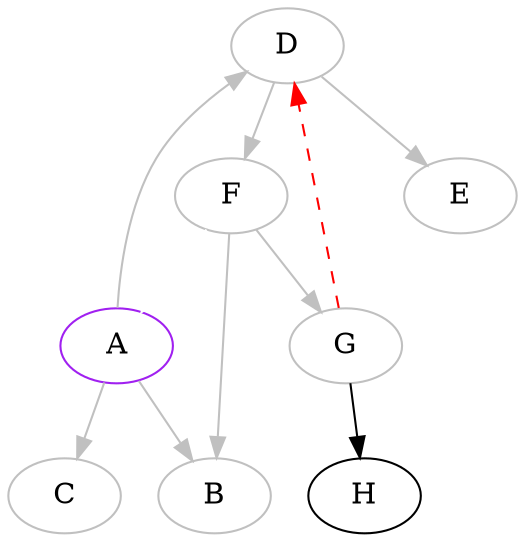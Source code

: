 digraph {
	D [label="D", color="gray"];
	F [label="F", color="gray"];
	H [label="H"];
	A [label="A", color="purple"];
	E [label="E", color="gray"];
	G [label="G", color="gray"];
	C [label="C", color="gray"];
	B [label="B", color="gray"];
	
	A -> C [color="gray"];
	A -> B [color="gray"];
	D -> E [color="gray"];
	D -> F [color="gray"];
	F -> A [color="white"];
	F -> G [color="gray"];
	F -> B [color="gray"];
	A -> D [color="gray"];
	G -> H;
	G -> D [color="red", style="dashed"];
}